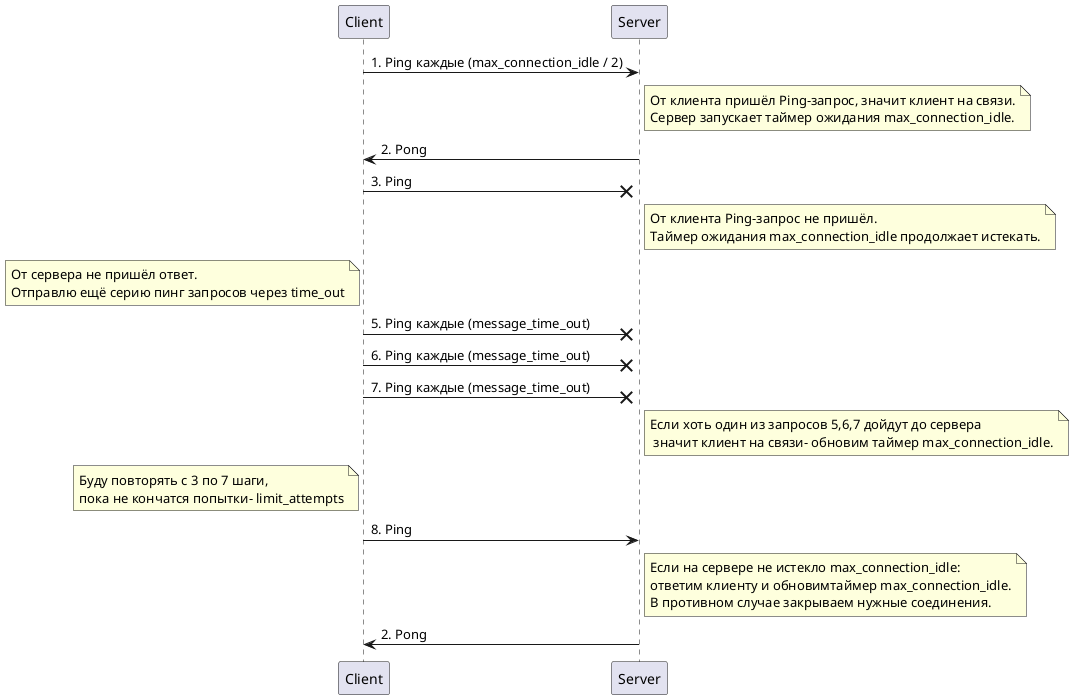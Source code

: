 @startuml
Client -> Server : 1. Ping каждые (max_connection_idle / 2)
note right Server
От клиента пришёл Ping-запрос, значит клиент на связи.
Cервер запускает таймер ожидания max_connection_idle.
end note
Server -> Client : 2. Pong
Client ->x Server : 3. Ping
note right Server
От клиента Ping-запрос не пришёл.
Таймер ожидания max_connection_idle продолжает истекать.
end note
note left Client
От сервера не пришёл ответ.
Отправлю ещё серию пинг запросов через time_out
end note
Client ->x Server : 5. Ping каждые (message_time_out)
Client ->x Server : 6. Ping каждые (message_time_out)
Client ->x Server : 7. Ping каждые (message_time_out)
note right Server
Если хоть один из запросов 5,6,7 дойдут до сервера
 значит клиент на связи- обновим таймер max_connection_idle.
end note
note left Client
Буду повторять с 3 по 7 шаги,
пока не кончатся попытки- limit_attempts
end note
Client -> Server : 8. Ping
note right Server
Если на сервере не истекло max_connection_idle:
ответим клиенту и обновимтаймер max_connection_idle.
В противном случае закрываем нужные соединения.
end note
Server -> Client : 2. Pong
@enduml
